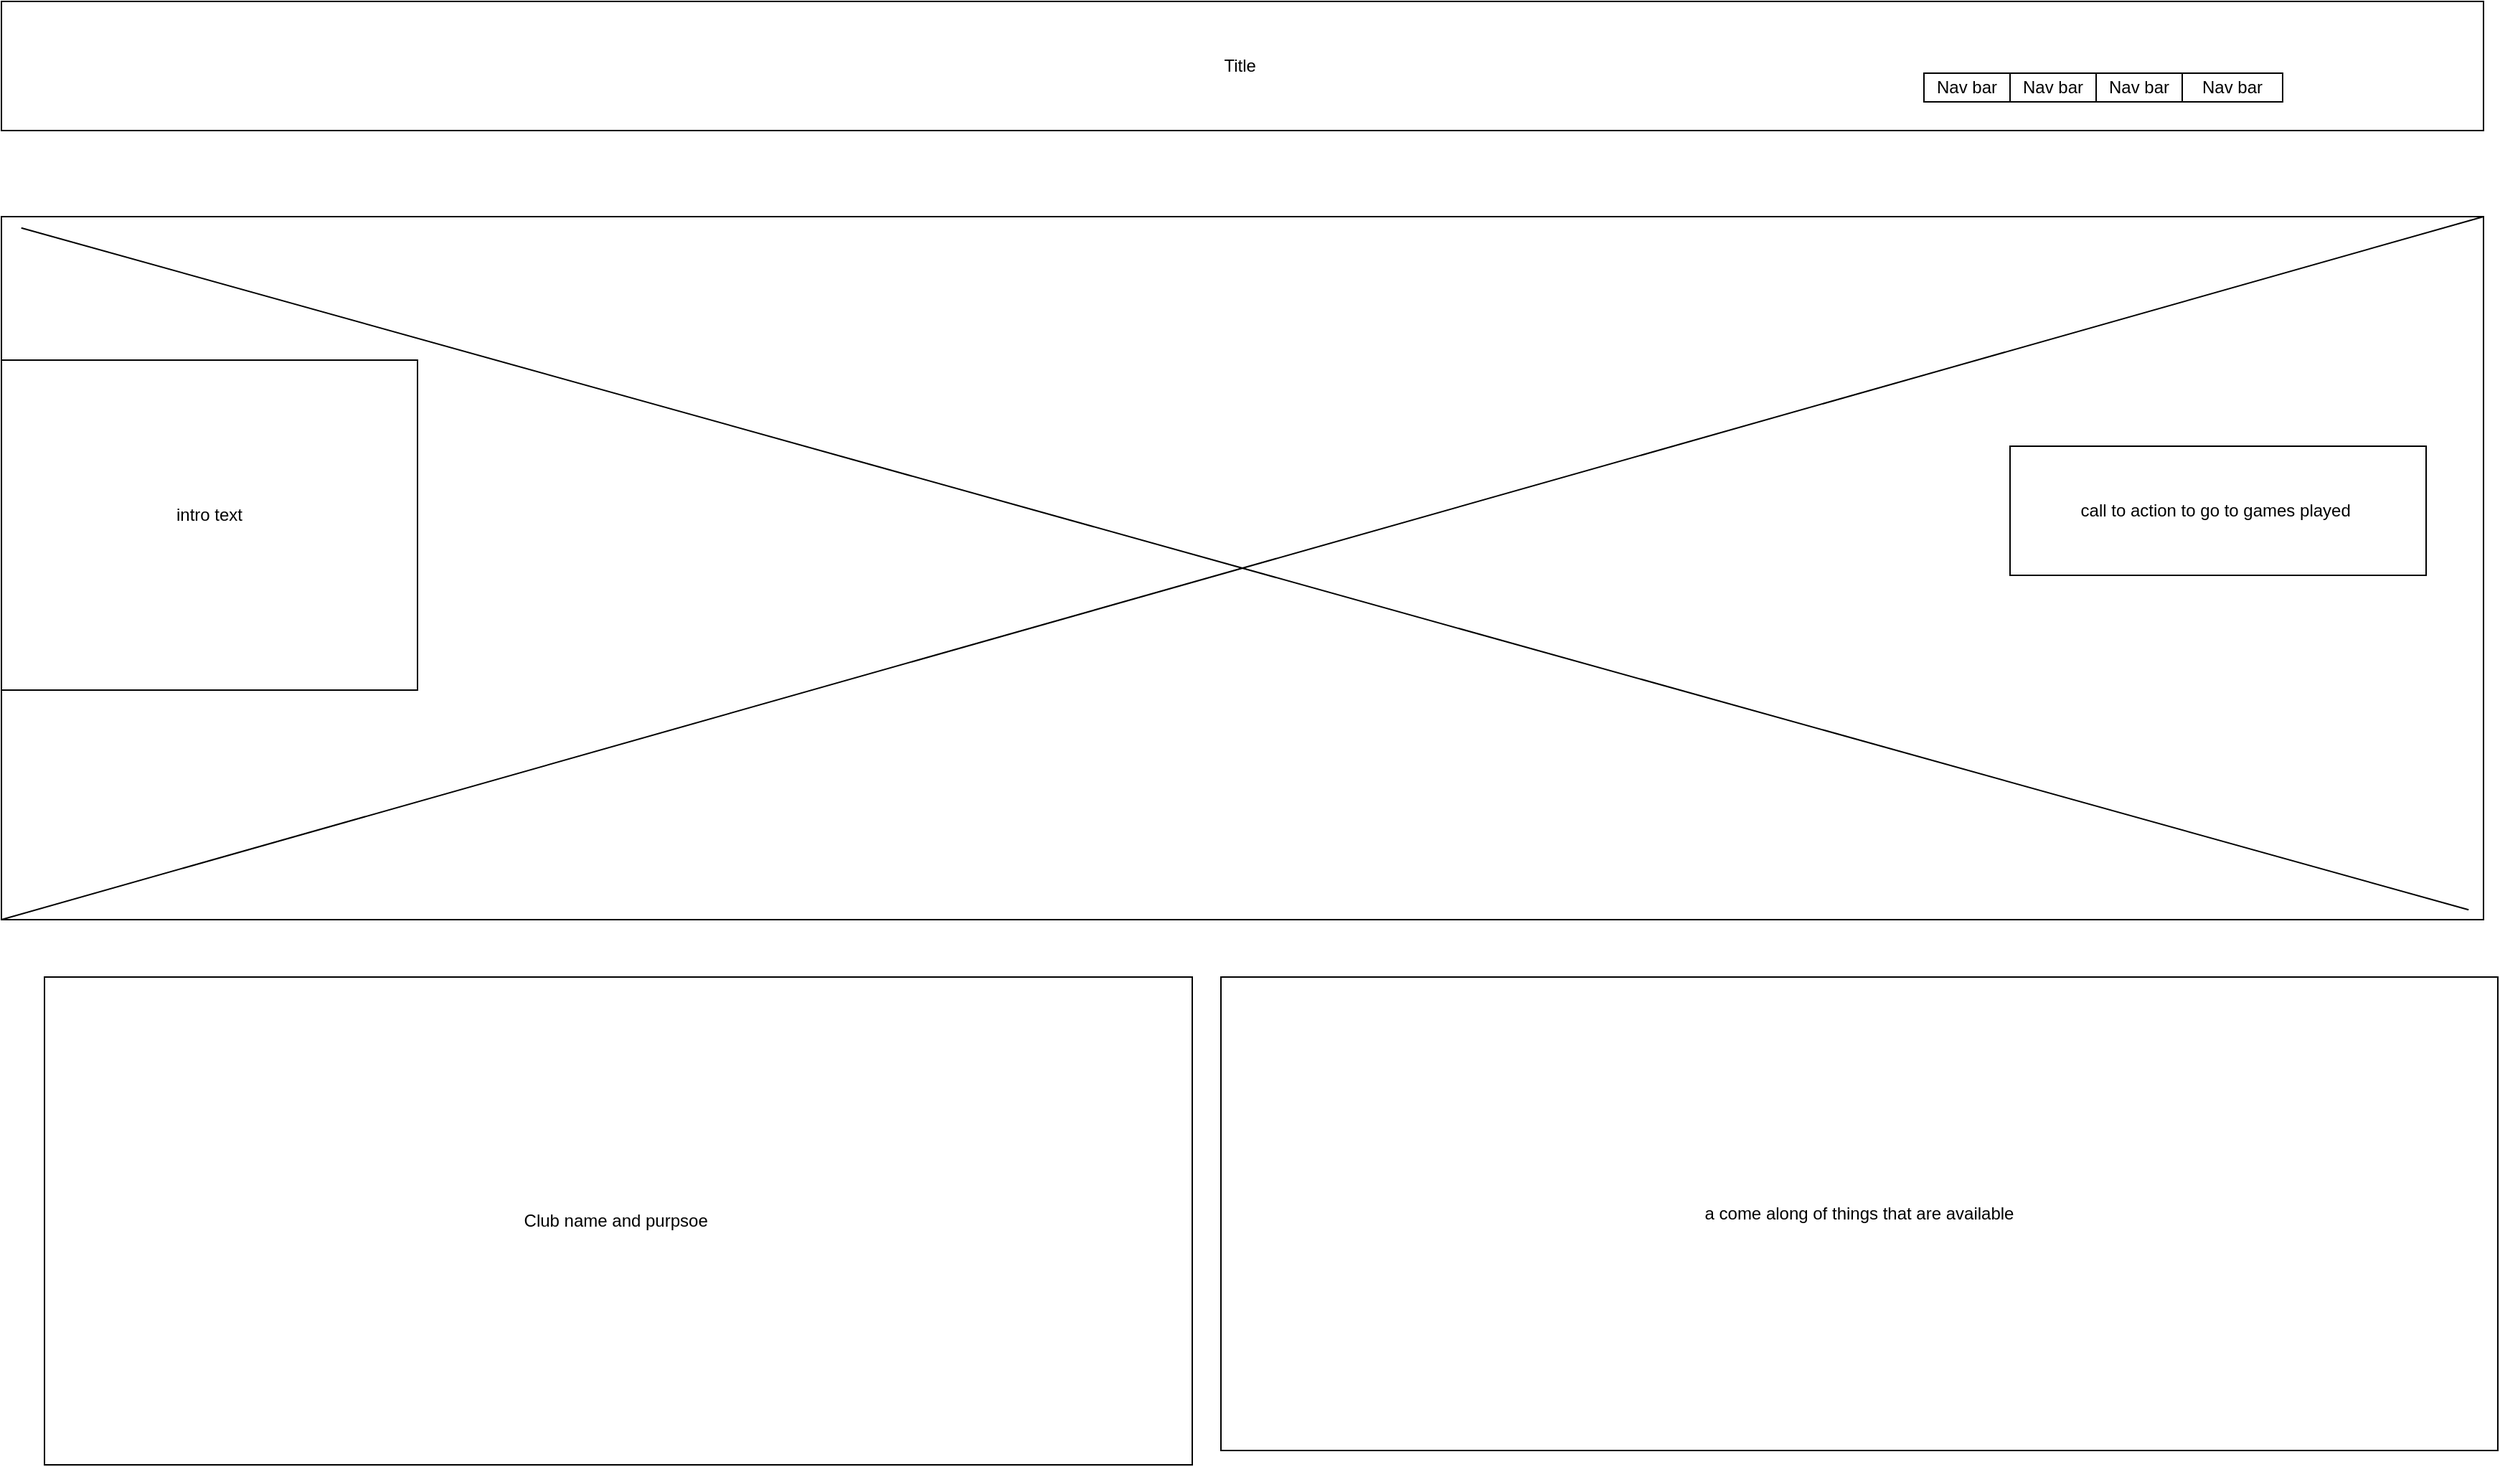 <mxfile version="28.0.7">
  <diagram name="Page-1" id="PJX9JKJy5KzWJc68_nqa">
    <mxGraphModel dx="2852" dy="1554" grid="1" gridSize="10" guides="1" tooltips="1" connect="1" arrows="1" fold="1" page="1" pageScale="1" pageWidth="850" pageHeight="1100" math="0" shadow="0">
      <root>
        <mxCell id="0" />
        <mxCell id="1" parent="0" />
        <mxCell id="8NNf2UId70UZPEbqITqU-7" value="" style="rounded=0;whiteSpace=wrap;html=1;" vertex="1" parent="1">
          <mxGeometry y="160" width="1730" height="490" as="geometry" />
        </mxCell>
        <mxCell id="8NNf2UId70UZPEbqITqU-1" value="Title&amp;nbsp;" style="rounded=0;whiteSpace=wrap;html=1;" vertex="1" parent="1">
          <mxGeometry y="10" width="1730" height="90" as="geometry" />
        </mxCell>
        <mxCell id="8NNf2UId70UZPEbqITqU-2" value="Nav bar" style="rounded=0;whiteSpace=wrap;html=1;" vertex="1" parent="1">
          <mxGeometry x="1400" y="60" width="60" height="20" as="geometry" />
        </mxCell>
        <mxCell id="8NNf2UId70UZPEbqITqU-3" value="Nav bar" style="rounded=0;whiteSpace=wrap;html=1;" vertex="1" parent="1">
          <mxGeometry x="1460" y="60" width="60" height="20" as="geometry" />
        </mxCell>
        <mxCell id="8NNf2UId70UZPEbqITqU-4" value="Nav bar" style="rounded=0;whiteSpace=wrap;html=1;" vertex="1" parent="1">
          <mxGeometry x="1520" y="60" width="70" height="20" as="geometry" />
        </mxCell>
        <mxCell id="8NNf2UId70UZPEbqITqU-5" value="Nav bar" style="rounded=0;whiteSpace=wrap;html=1;" vertex="1" parent="1">
          <mxGeometry x="1340" y="60" width="60" height="20" as="geometry" />
        </mxCell>
        <mxCell id="8NNf2UId70UZPEbqITqU-9" value="" style="endArrow=none;html=1;rounded=0;exitX=0.008;exitY=0.016;exitDx=0;exitDy=0;exitPerimeter=0;entryX=0.994;entryY=0.986;entryDx=0;entryDy=0;entryPerimeter=0;" edge="1" parent="1" source="8NNf2UId70UZPEbqITqU-7" target="8NNf2UId70UZPEbqITqU-7">
          <mxGeometry width="50" height="50" relative="1" as="geometry">
            <mxPoint x="400" y="430" as="sourcePoint" />
            <mxPoint x="450" y="380" as="targetPoint" />
          </mxGeometry>
        </mxCell>
        <mxCell id="8NNf2UId70UZPEbqITqU-14" value="" style="endArrow=none;html=1;rounded=0;entryX=1;entryY=0;entryDx=0;entryDy=0;exitX=0;exitY=1;exitDx=0;exitDy=0;" edge="1" parent="1" source="8NNf2UId70UZPEbqITqU-7" target="8NNf2UId70UZPEbqITqU-7">
          <mxGeometry width="50" height="50" relative="1" as="geometry">
            <mxPoint x="180" y="535" as="sourcePoint" />
            <mxPoint x="1666" y="220" as="targetPoint" />
          </mxGeometry>
        </mxCell>
        <mxCell id="8NNf2UId70UZPEbqITqU-17" value="intro text&lt;div&gt;&lt;br&gt;&lt;/div&gt;" style="rounded=0;whiteSpace=wrap;html=1;" vertex="1" parent="1">
          <mxGeometry y="260" width="290" height="230" as="geometry" />
        </mxCell>
        <mxCell id="8NNf2UId70UZPEbqITqU-18" value="call to action to go to games played&amp;nbsp;" style="rounded=0;whiteSpace=wrap;html=1;" vertex="1" parent="1">
          <mxGeometry x="1400" y="320" width="290" height="90" as="geometry" />
        </mxCell>
        <mxCell id="8NNf2UId70UZPEbqITqU-19" value="Club name and purpsoe&amp;nbsp;" style="rounded=0;whiteSpace=wrap;html=1;" vertex="1" parent="1">
          <mxGeometry x="30" y="690" width="800" height="340" as="geometry" />
        </mxCell>
        <mxCell id="8NNf2UId70UZPEbqITqU-20" value="&amp;nbsp;a come along of things that are available&amp;nbsp;" style="rounded=0;whiteSpace=wrap;html=1;" vertex="1" parent="1">
          <mxGeometry x="850" y="690" width="890" height="330" as="geometry" />
        </mxCell>
      </root>
    </mxGraphModel>
  </diagram>
</mxfile>
